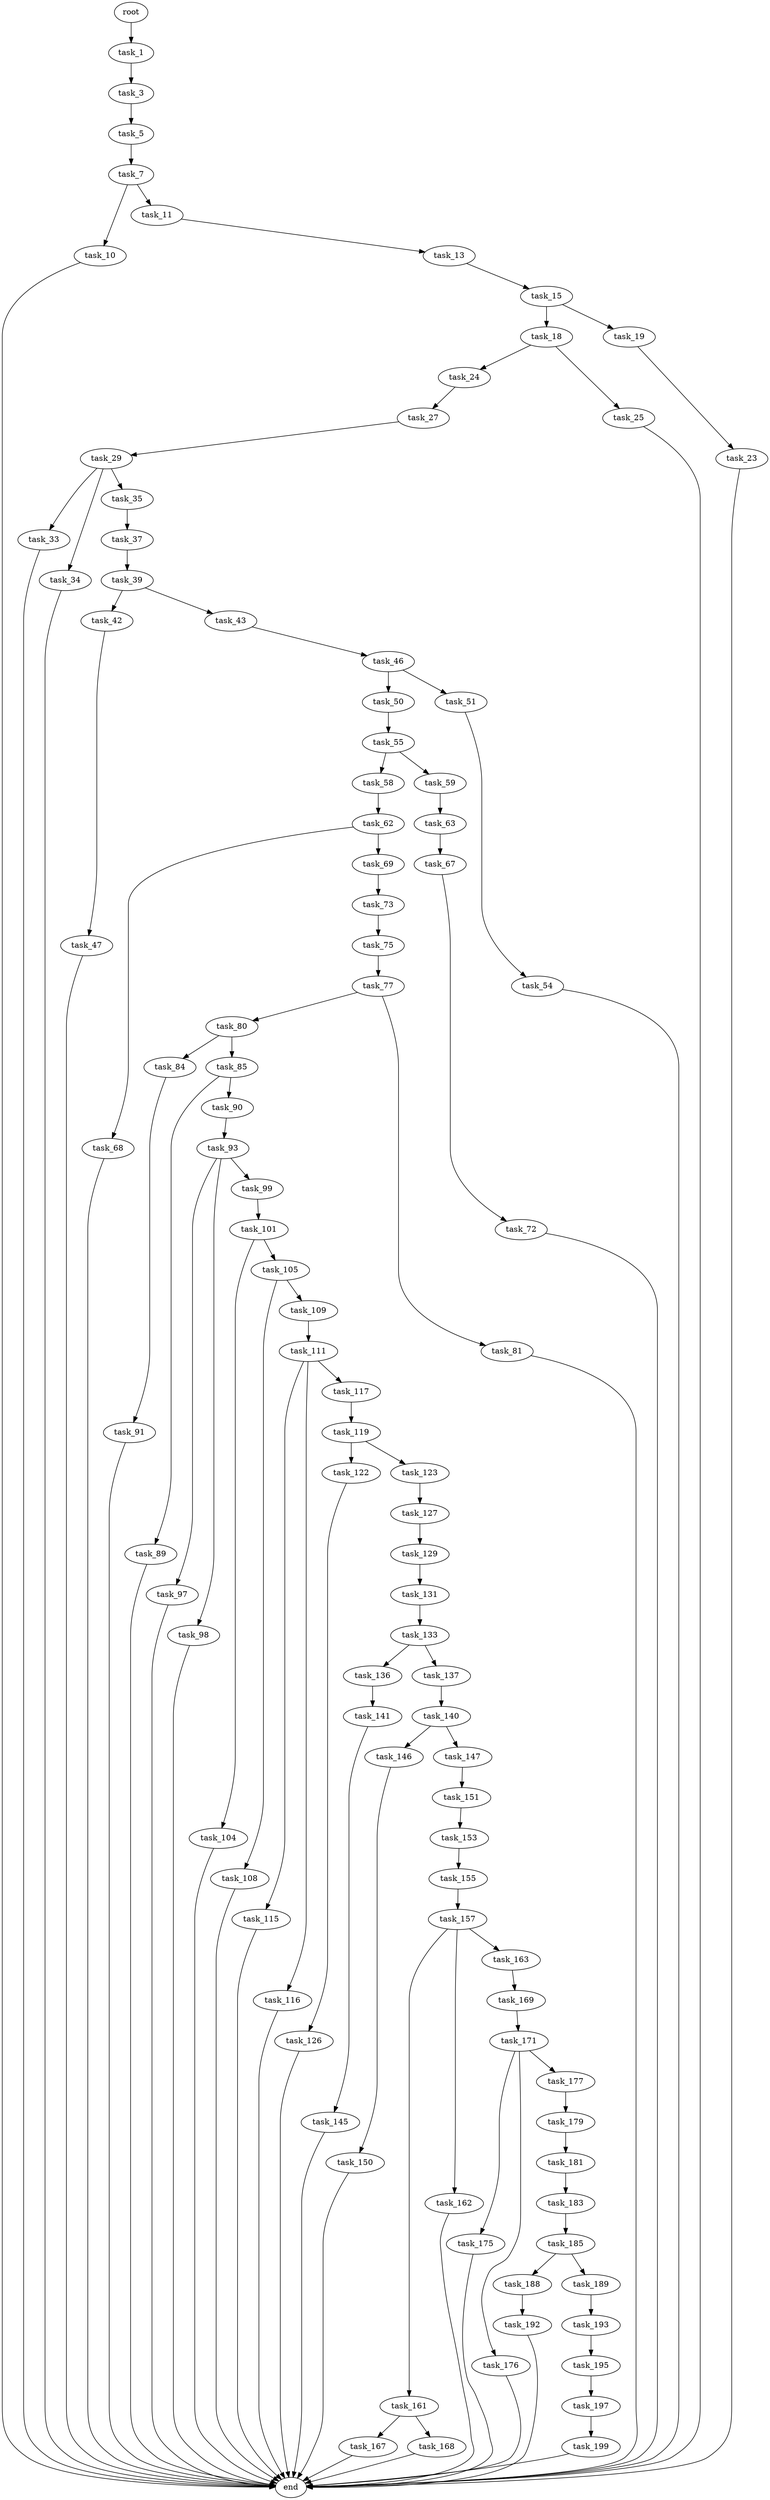 digraph G {
  root [size="0.000000"];
  task_1 [size="1073741824000.000000"];
  task_3 [size="539925054491.000000"];
  task_5 [size="2897780877.000000"];
  task_7 [size="138007274598.000000"];
  task_10 [size="30223934234.000000"];
  task_11 [size="1980040980.000000"];
  end [size="0.000000"];
  task_13 [size="231928233984.000000"];
  task_15 [size="28282290779.000000"];
  task_18 [size="426864685786.000000"];
  task_19 [size="14272548371.000000"];
  task_24 [size="134217728000.000000"];
  task_25 [size="1574248245.000000"];
  task_23 [size="9819968305.000000"];
  task_27 [size="106679583932.000000"];
  task_29 [size="8112225369.000000"];
  task_33 [size="68719476736.000000"];
  task_34 [size="623372482.000000"];
  task_35 [size="42253755661.000000"];
  task_37 [size="19228516293.000000"];
  task_39 [size="12808780270.000000"];
  task_42 [size="134217728000.000000"];
  task_43 [size="108701967638.000000"];
  task_47 [size="3518264337.000000"];
  task_46 [size="38742979238.000000"];
  task_50 [size="18574976599.000000"];
  task_51 [size="14806521748.000000"];
  task_55 [size="50005826288.000000"];
  task_54 [size="68719476736.000000"];
  task_58 [size="157873500480.000000"];
  task_59 [size="28991029248.000000"];
  task_62 [size="480077117545.000000"];
  task_63 [size="28991029248.000000"];
  task_68 [size="27642413862.000000"];
  task_69 [size="667892595.000000"];
  task_67 [size="277009805125.000000"];
  task_72 [size="28991029248.000000"];
  task_73 [size="50136954532.000000"];
  task_75 [size="12085452211.000000"];
  task_77 [size="6120979070.000000"];
  task_80 [size="9913170374.000000"];
  task_81 [size="26177222654.000000"];
  task_84 [size="644841011845.000000"];
  task_85 [size="143278017480.000000"];
  task_91 [size="8589934592.000000"];
  task_89 [size="17691139008.000000"];
  task_90 [size="64140777312.000000"];
  task_93 [size="590354119728.000000"];
  task_97 [size="23024190272.000000"];
  task_98 [size="11624188104.000000"];
  task_99 [size="610046014024.000000"];
  task_101 [size="368293445632.000000"];
  task_104 [size="657227413.000000"];
  task_105 [size="76923806740.000000"];
  task_108 [size="134217728000.000000"];
  task_109 [size="979466191720.000000"];
  task_111 [size="517342576890.000000"];
  task_115 [size="134217728000.000000"];
  task_116 [size="17864968974.000000"];
  task_117 [size="487179847053.000000"];
  task_119 [size="368293445632.000000"];
  task_122 [size="8589934592.000000"];
  task_123 [size="262851652812.000000"];
  task_126 [size="1073741824000.000000"];
  task_127 [size="6272971720.000000"];
  task_129 [size="29537852625.000000"];
  task_131 [size="2755765702.000000"];
  task_133 [size="68719476736.000000"];
  task_136 [size="22378129596.000000"];
  task_137 [size="782757789696.000000"];
  task_141 [size="659965971996.000000"];
  task_140 [size="782757789696.000000"];
  task_146 [size="290156622192.000000"];
  task_147 [size="549755813888.000000"];
  task_145 [size="39195299787.000000"];
  task_150 [size="134217728000.000000"];
  task_151 [size="20345191796.000000"];
  task_153 [size="36759019698.000000"];
  task_155 [size="92345810832.000000"];
  task_157 [size="14092363107.000000"];
  task_161 [size="134217728000.000000"];
  task_162 [size="549755813888.000000"];
  task_163 [size="93180971208.000000"];
  task_167 [size="5596985577.000000"];
  task_168 [size="134217728000.000000"];
  task_169 [size="1082575436.000000"];
  task_171 [size="28991029248.000000"];
  task_175 [size="8513492019.000000"];
  task_176 [size="231928233984.000000"];
  task_177 [size="1073741824000.000000"];
  task_179 [size="42116272916.000000"];
  task_181 [size="175160413217.000000"];
  task_183 [size="68719476736.000000"];
  task_185 [size="83936115838.000000"];
  task_188 [size="14560048920.000000"];
  task_189 [size="50508060581.000000"];
  task_192 [size="742656931847.000000"];
  task_193 [size="549755813888.000000"];
  task_195 [size="68719476736.000000"];
  task_197 [size="13619159297.000000"];
  task_199 [size="8665047083.000000"];

  root -> task_1 [size="1.000000"];
  task_1 -> task_3 [size="838860800.000000"];
  task_3 -> task_5 [size="411041792.000000"];
  task_5 -> task_7 [size="75497472.000000"];
  task_7 -> task_10 [size="301989888.000000"];
  task_7 -> task_11 [size="301989888.000000"];
  task_10 -> end [size="1.000000"];
  task_11 -> task_13 [size="33554432.000000"];
  task_13 -> task_15 [size="301989888.000000"];
  task_15 -> task_18 [size="679477248.000000"];
  task_15 -> task_19 [size="679477248.000000"];
  task_18 -> task_24 [size="301989888.000000"];
  task_18 -> task_25 [size="301989888.000000"];
  task_19 -> task_23 [size="411041792.000000"];
  task_24 -> task_27 [size="209715200.000000"];
  task_25 -> end [size="1.000000"];
  task_23 -> end [size="1.000000"];
  task_27 -> task_29 [size="75497472.000000"];
  task_29 -> task_33 [size="838860800.000000"];
  task_29 -> task_34 [size="838860800.000000"];
  task_29 -> task_35 [size="838860800.000000"];
  task_33 -> end [size="1.000000"];
  task_34 -> end [size="1.000000"];
  task_35 -> task_37 [size="75497472.000000"];
  task_37 -> task_39 [size="33554432.000000"];
  task_39 -> task_42 [size="301989888.000000"];
  task_39 -> task_43 [size="301989888.000000"];
  task_42 -> task_47 [size="209715200.000000"];
  task_43 -> task_46 [size="75497472.000000"];
  task_47 -> end [size="1.000000"];
  task_46 -> task_50 [size="838860800.000000"];
  task_46 -> task_51 [size="838860800.000000"];
  task_50 -> task_55 [size="33554432.000000"];
  task_51 -> task_54 [size="536870912.000000"];
  task_55 -> task_58 [size="838860800.000000"];
  task_55 -> task_59 [size="838860800.000000"];
  task_54 -> end [size="1.000000"];
  task_58 -> task_62 [size="134217728.000000"];
  task_59 -> task_63 [size="75497472.000000"];
  task_62 -> task_68 [size="838860800.000000"];
  task_62 -> task_69 [size="838860800.000000"];
  task_63 -> task_67 [size="75497472.000000"];
  task_68 -> end [size="1.000000"];
  task_69 -> task_73 [size="33554432.000000"];
  task_67 -> task_72 [size="209715200.000000"];
  task_72 -> end [size="1.000000"];
  task_73 -> task_75 [size="75497472.000000"];
  task_75 -> task_77 [size="33554432.000000"];
  task_77 -> task_80 [size="209715200.000000"];
  task_77 -> task_81 [size="209715200.000000"];
  task_80 -> task_84 [size="209715200.000000"];
  task_80 -> task_85 [size="209715200.000000"];
  task_81 -> end [size="1.000000"];
  task_84 -> task_91 [size="679477248.000000"];
  task_85 -> task_89 [size="134217728.000000"];
  task_85 -> task_90 [size="134217728.000000"];
  task_91 -> end [size="1.000000"];
  task_89 -> end [size="1.000000"];
  task_90 -> task_93 [size="134217728.000000"];
  task_93 -> task_97 [size="679477248.000000"];
  task_93 -> task_98 [size="679477248.000000"];
  task_93 -> task_99 [size="679477248.000000"];
  task_97 -> end [size="1.000000"];
  task_98 -> end [size="1.000000"];
  task_99 -> task_101 [size="411041792.000000"];
  task_101 -> task_104 [size="411041792.000000"];
  task_101 -> task_105 [size="411041792.000000"];
  task_104 -> end [size="1.000000"];
  task_105 -> task_108 [size="75497472.000000"];
  task_105 -> task_109 [size="75497472.000000"];
  task_108 -> end [size="1.000000"];
  task_109 -> task_111 [size="679477248.000000"];
  task_111 -> task_115 [size="679477248.000000"];
  task_111 -> task_116 [size="679477248.000000"];
  task_111 -> task_117 [size="679477248.000000"];
  task_115 -> end [size="1.000000"];
  task_116 -> end [size="1.000000"];
  task_117 -> task_119 [size="838860800.000000"];
  task_119 -> task_122 [size="411041792.000000"];
  task_119 -> task_123 [size="411041792.000000"];
  task_122 -> task_126 [size="33554432.000000"];
  task_123 -> task_127 [size="209715200.000000"];
  task_126 -> end [size="1.000000"];
  task_127 -> task_129 [size="134217728.000000"];
  task_129 -> task_131 [size="838860800.000000"];
  task_131 -> task_133 [size="75497472.000000"];
  task_133 -> task_136 [size="134217728.000000"];
  task_133 -> task_137 [size="134217728.000000"];
  task_136 -> task_141 [size="536870912.000000"];
  task_137 -> task_140 [size="679477248.000000"];
  task_141 -> task_145 [size="838860800.000000"];
  task_140 -> task_146 [size="679477248.000000"];
  task_140 -> task_147 [size="679477248.000000"];
  task_146 -> task_150 [size="301989888.000000"];
  task_147 -> task_151 [size="536870912.000000"];
  task_145 -> end [size="1.000000"];
  task_150 -> end [size="1.000000"];
  task_151 -> task_153 [size="411041792.000000"];
  task_153 -> task_155 [size="679477248.000000"];
  task_155 -> task_157 [size="75497472.000000"];
  task_157 -> task_161 [size="301989888.000000"];
  task_157 -> task_162 [size="301989888.000000"];
  task_157 -> task_163 [size="301989888.000000"];
  task_161 -> task_167 [size="209715200.000000"];
  task_161 -> task_168 [size="209715200.000000"];
  task_162 -> end [size="1.000000"];
  task_163 -> task_169 [size="134217728.000000"];
  task_167 -> end [size="1.000000"];
  task_168 -> end [size="1.000000"];
  task_169 -> task_171 [size="33554432.000000"];
  task_171 -> task_175 [size="75497472.000000"];
  task_171 -> task_176 [size="75497472.000000"];
  task_171 -> task_177 [size="75497472.000000"];
  task_175 -> end [size="1.000000"];
  task_176 -> end [size="1.000000"];
  task_177 -> task_179 [size="838860800.000000"];
  task_179 -> task_181 [size="33554432.000000"];
  task_181 -> task_183 [size="301989888.000000"];
  task_183 -> task_185 [size="134217728.000000"];
  task_185 -> task_188 [size="75497472.000000"];
  task_185 -> task_189 [size="75497472.000000"];
  task_188 -> task_192 [size="536870912.000000"];
  task_189 -> task_193 [size="838860800.000000"];
  task_192 -> end [size="1.000000"];
  task_193 -> task_195 [size="536870912.000000"];
  task_195 -> task_197 [size="134217728.000000"];
  task_197 -> task_199 [size="838860800.000000"];
  task_199 -> end [size="1.000000"];
}
